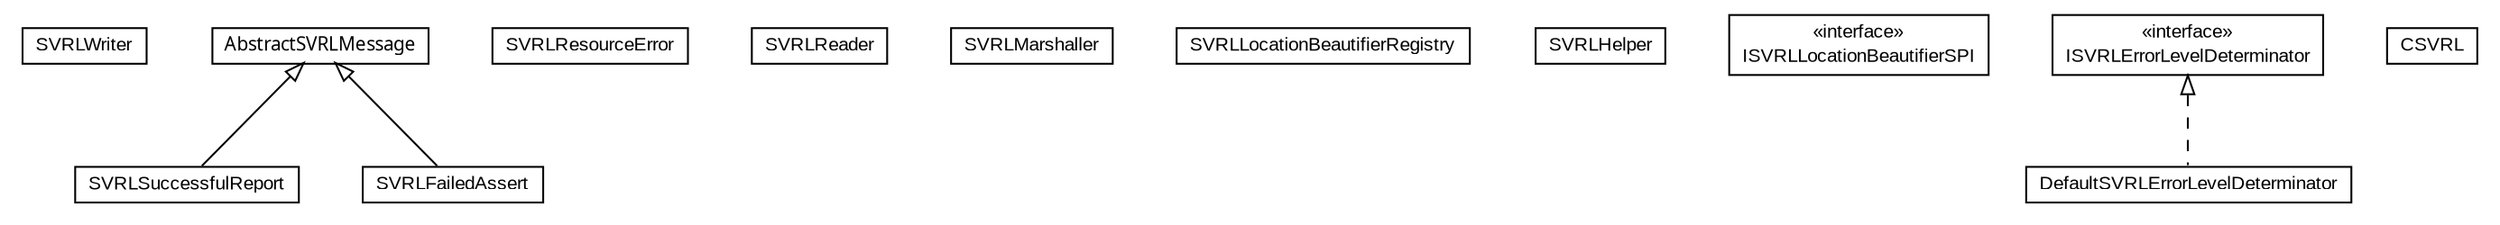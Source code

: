 #!/usr/local/bin/dot
#
# Class diagram 
# Generated by UMLGraph version 5.1 (http://www.umlgraph.org/)
#

digraph G {
	edge [fontname="arial",fontsize=10,labelfontname="arial",labelfontsize=10];
	node [fontname="arial",fontsize=10,shape=plaintext];
	nodesep=0.25;
	ranksep=0.5;
	// com.helger.schematron.svrl.SVRLWriter
	c1750 [label=<<table title="com.helger.schematron.svrl.SVRLWriter" border="0" cellborder="1" cellspacing="0" cellpadding="2" port="p" href="./SVRLWriter.html">
		<tr><td><table border="0" cellspacing="0" cellpadding="1">
<tr><td align="center" balign="center"> SVRLWriter </td></tr>
		</table></td></tr>
		</table>>, fontname="arial", fontcolor="black", fontsize=10.0];
	// com.helger.schematron.svrl.SVRLSuccessfulReport
	c1751 [label=<<table title="com.helger.schematron.svrl.SVRLSuccessfulReport" border="0" cellborder="1" cellspacing="0" cellpadding="2" port="p" href="./SVRLSuccessfulReport.html">
		<tr><td><table border="0" cellspacing="0" cellpadding="1">
<tr><td align="center" balign="center"> SVRLSuccessfulReport </td></tr>
		</table></td></tr>
		</table>>, fontname="arial", fontcolor="black", fontsize=10.0];
	// com.helger.schematron.svrl.SVRLResourceError
	c1752 [label=<<table title="com.helger.schematron.svrl.SVRLResourceError" border="0" cellborder="1" cellspacing="0" cellpadding="2" port="p" href="./SVRLResourceError.html">
		<tr><td><table border="0" cellspacing="0" cellpadding="1">
<tr><td align="center" balign="center"> SVRLResourceError </td></tr>
		</table></td></tr>
		</table>>, fontname="arial", fontcolor="black", fontsize=10.0];
	// com.helger.schematron.svrl.SVRLReader
	c1753 [label=<<table title="com.helger.schematron.svrl.SVRLReader" border="0" cellborder="1" cellspacing="0" cellpadding="2" port="p" href="./SVRLReader.html">
		<tr><td><table border="0" cellspacing="0" cellpadding="1">
<tr><td align="center" balign="center"> SVRLReader </td></tr>
		</table></td></tr>
		</table>>, fontname="arial", fontcolor="black", fontsize=10.0];
	// com.helger.schematron.svrl.SVRLMarshaller
	c1754 [label=<<table title="com.helger.schematron.svrl.SVRLMarshaller" border="0" cellborder="1" cellspacing="0" cellpadding="2" port="p" href="./SVRLMarshaller.html">
		<tr><td><table border="0" cellspacing="0" cellpadding="1">
<tr><td align="center" balign="center"> SVRLMarshaller </td></tr>
		</table></td></tr>
		</table>>, fontname="arial", fontcolor="black", fontsize=10.0];
	// com.helger.schematron.svrl.SVRLLocationBeautifierRegistry
	c1755 [label=<<table title="com.helger.schematron.svrl.SVRLLocationBeautifierRegistry" border="0" cellborder="1" cellspacing="0" cellpadding="2" port="p" href="./SVRLLocationBeautifierRegistry.html">
		<tr><td><table border="0" cellspacing="0" cellpadding="1">
<tr><td align="center" balign="center"> SVRLLocationBeautifierRegistry </td></tr>
		</table></td></tr>
		</table>>, fontname="arial", fontcolor="black", fontsize=10.0];
	// com.helger.schematron.svrl.SVRLHelper
	c1756 [label=<<table title="com.helger.schematron.svrl.SVRLHelper" border="0" cellborder="1" cellspacing="0" cellpadding="2" port="p" href="./SVRLHelper.html">
		<tr><td><table border="0" cellspacing="0" cellpadding="1">
<tr><td align="center" balign="center"> SVRLHelper </td></tr>
		</table></td></tr>
		</table>>, fontname="arial", fontcolor="black", fontsize=10.0];
	// com.helger.schematron.svrl.SVRLFailedAssert
	c1757 [label=<<table title="com.helger.schematron.svrl.SVRLFailedAssert" border="0" cellborder="1" cellspacing="0" cellpadding="2" port="p" href="./SVRLFailedAssert.html">
		<tr><td><table border="0" cellspacing="0" cellpadding="1">
<tr><td align="center" balign="center"> SVRLFailedAssert </td></tr>
		</table></td></tr>
		</table>>, fontname="arial", fontcolor="black", fontsize=10.0];
	// com.helger.schematron.svrl.ISVRLLocationBeautifierSPI
	c1758 [label=<<table title="com.helger.schematron.svrl.ISVRLLocationBeautifierSPI" border="0" cellborder="1" cellspacing="0" cellpadding="2" port="p" href="./ISVRLLocationBeautifierSPI.html">
		<tr><td><table border="0" cellspacing="0" cellpadding="1">
<tr><td align="center" balign="center"> &#171;interface&#187; </td></tr>
<tr><td align="center" balign="center"> ISVRLLocationBeautifierSPI </td></tr>
		</table></td></tr>
		</table>>, fontname="arial", fontcolor="black", fontsize=10.0];
	// com.helger.schematron.svrl.ISVRLErrorLevelDeterminator
	c1759 [label=<<table title="com.helger.schematron.svrl.ISVRLErrorLevelDeterminator" border="0" cellborder="1" cellspacing="0" cellpadding="2" port="p" href="./ISVRLErrorLevelDeterminator.html">
		<tr><td><table border="0" cellspacing="0" cellpadding="1">
<tr><td align="center" balign="center"> &#171;interface&#187; </td></tr>
<tr><td align="center" balign="center"> ISVRLErrorLevelDeterminator </td></tr>
		</table></td></tr>
		</table>>, fontname="arial", fontcolor="black", fontsize=10.0];
	// com.helger.schematron.svrl.DefaultSVRLErrorLevelDeterminator
	c1760 [label=<<table title="com.helger.schematron.svrl.DefaultSVRLErrorLevelDeterminator" border="0" cellborder="1" cellspacing="0" cellpadding="2" port="p" href="./DefaultSVRLErrorLevelDeterminator.html">
		<tr><td><table border="0" cellspacing="0" cellpadding="1">
<tr><td align="center" balign="center"> DefaultSVRLErrorLevelDeterminator </td></tr>
		</table></td></tr>
		</table>>, fontname="arial", fontcolor="black", fontsize=10.0];
	// com.helger.schematron.svrl.CSVRL
	c1761 [label=<<table title="com.helger.schematron.svrl.CSVRL" border="0" cellborder="1" cellspacing="0" cellpadding="2" port="p" href="./CSVRL.html">
		<tr><td><table border="0" cellspacing="0" cellpadding="1">
<tr><td align="center" balign="center"> CSVRL </td></tr>
		</table></td></tr>
		</table>>, fontname="arial", fontcolor="black", fontsize=10.0];
	// com.helger.schematron.svrl.AbstractSVRLMessage
	c1762 [label=<<table title="com.helger.schematron.svrl.AbstractSVRLMessage" border="0" cellborder="1" cellspacing="0" cellpadding="2" port="p" href="./AbstractSVRLMessage.html">
		<tr><td><table border="0" cellspacing="0" cellpadding="1">
<tr><td align="center" balign="center"><font face="ariali"> AbstractSVRLMessage </font></td></tr>
		</table></td></tr>
		</table>>, fontname="arial", fontcolor="black", fontsize=10.0];
	//com.helger.schematron.svrl.SVRLSuccessfulReport extends com.helger.schematron.svrl.AbstractSVRLMessage
	c1762:p -> c1751:p [dir=back,arrowtail=empty];
	//com.helger.schematron.svrl.SVRLFailedAssert extends com.helger.schematron.svrl.AbstractSVRLMessage
	c1762:p -> c1757:p [dir=back,arrowtail=empty];
	//com.helger.schematron.svrl.DefaultSVRLErrorLevelDeterminator implements com.helger.schematron.svrl.ISVRLErrorLevelDeterminator
	c1759:p -> c1760:p [dir=back,arrowtail=empty,style=dashed];
}

